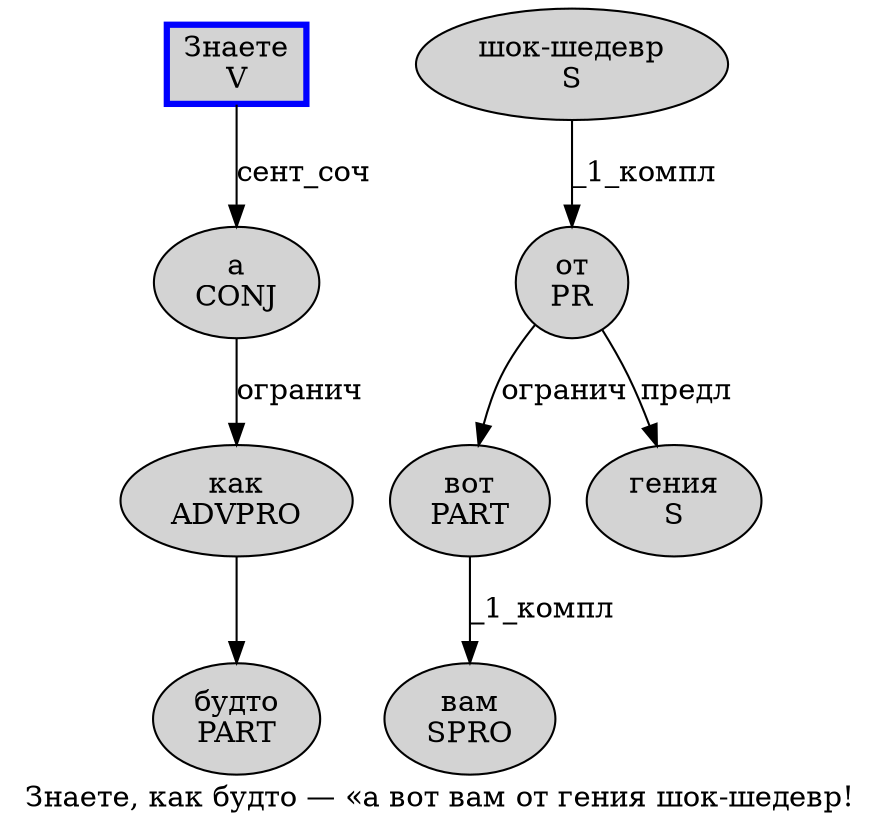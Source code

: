 digraph SENTENCE_3921 {
	graph [label="Знаете, как будто — «а вот вам от гения шок-шедевр!"]
	node [style=filled]
		0 [label="Знаете
V" color=blue fillcolor=lightgray penwidth=3 shape=box]
		2 [label="как
ADVPRO" color="" fillcolor=lightgray penwidth=1 shape=ellipse]
		3 [label="будто
PART" color="" fillcolor=lightgray penwidth=1 shape=ellipse]
		6 [label="а
CONJ" color="" fillcolor=lightgray penwidth=1 shape=ellipse]
		7 [label="вот
PART" color="" fillcolor=lightgray penwidth=1 shape=ellipse]
		8 [label="вам
SPRO" color="" fillcolor=lightgray penwidth=1 shape=ellipse]
		9 [label="от
PR" color="" fillcolor=lightgray penwidth=1 shape=ellipse]
		10 [label="гения
S" color="" fillcolor=lightgray penwidth=1 shape=ellipse]
		11 [label="шок-шедевр
S" color="" fillcolor=lightgray penwidth=1 shape=ellipse]
			2 -> 3
			6 -> 2 [label="огранич"]
			9 -> 7 [label="огранич"]
			9 -> 10 [label="предл"]
			11 -> 9 [label="_1_компл"]
			0 -> 6 [label="сент_соч"]
			7 -> 8 [label="_1_компл"]
}